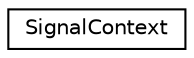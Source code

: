 digraph "Graphical Class Hierarchy"
{
  edge [fontname="Helvetica",fontsize="10",labelfontname="Helvetica",labelfontsize="10"];
  node [fontname="Helvetica",fontsize="10",shape=record];
  rankdir="LR";
  Node0 [label="SignalContext",height=0.2,width=0.4,color="black", fillcolor="white", style="filled",URL="$structSignalContext.html",tooltip="Encapsulates data sent by the signal. "];
}
